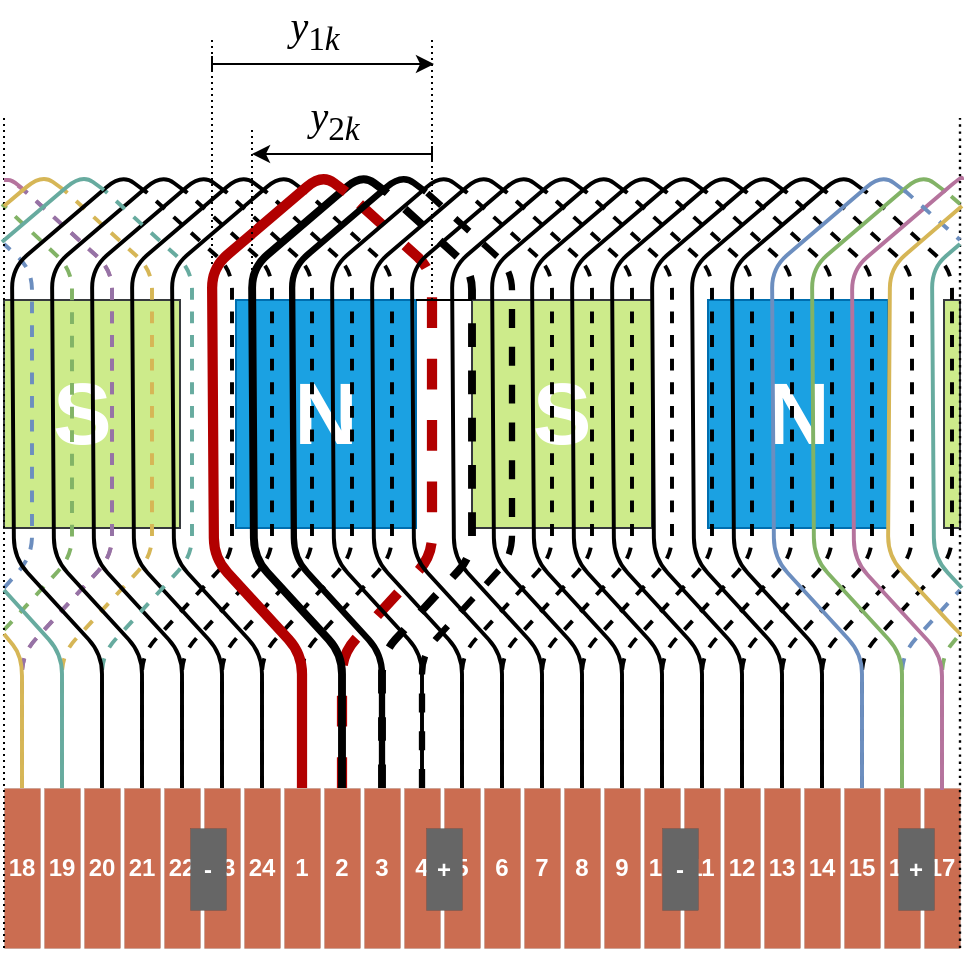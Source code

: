 <mxfile version="27.0.9">
  <diagram name="Page-1" id="zLwfZMLRcO3uAaGRWkhB">
    <mxGraphModel dx="965" dy="1807" grid="1" gridSize="1" guides="1" tooltips="1" connect="1" arrows="1" fold="1" page="1" pageScale="1" pageWidth="827" pageHeight="1169" math="0" shadow="0">
      <root>
        <mxCell id="0" />
        <mxCell id="1" parent="0" />
        <mxCell id="yhztme63bc7gSXWzfOLG-131" value="" style="endArrow=none;html=1;rounded=0;dashed=1;dashPattern=1 2;" edge="1" parent="1">
          <mxGeometry width="50" height="50" relative="1" as="geometry">
            <mxPoint x="265" y="139" as="sourcePoint" />
            <mxPoint x="265" y="-39" as="targetPoint" />
          </mxGeometry>
        </mxCell>
        <mxCell id="yhztme63bc7gSXWzfOLG-104" value="&lt;font style=&quot;color: rgb(255, 255, 255);&quot;&gt;&lt;b style=&quot;&quot;&gt;&lt;span style=&quot;font-size: 44px;&quot;&gt;S&lt;/span&gt;&lt;font style=&quot;font-size: 35px;&quot;&gt;&amp;nbsp;&lt;/font&gt;&lt;/b&gt;&lt;/font&gt;" style="rounded=0;whiteSpace=wrap;html=1;strokeColor=#36393d;fillColor=#cdeb8b;movable=1;resizable=1;rotatable=1;deletable=1;editable=1;locked=0;connectable=1;" vertex="1" parent="1">
          <mxGeometry x="161" y="91" width="88" height="114" as="geometry" />
        </mxCell>
        <mxCell id="yhztme63bc7gSXWzfOLG-86" value="" style="endArrow=none;html=1;rounded=1;exitX=0.5;exitY=0;exitDx=0;exitDy=0;curved=0;strokeWidth=1.968;dashed=1;fillColor=#a20025;strokeColor=#B5739D;" edge="1" parent="1">
          <mxGeometry width="50" height="50" relative="1" as="geometry">
            <mxPoint x="170" y="335" as="sourcePoint" />
            <mxPoint x="161" y="31" as="targetPoint" />
            <Array as="points">
              <mxPoint x="170" y="268" />
              <mxPoint x="215" y="219" />
              <mxPoint x="215" y="76" />
              <mxPoint x="171" y="36" />
              <mxPoint x="164" y="31" />
            </Array>
          </mxGeometry>
        </mxCell>
        <mxCell id="yhztme63bc7gSXWzfOLG-84" value="" style="endArrow=none;html=1;rounded=1;exitX=0.5;exitY=0;exitDx=0;exitDy=0;curved=0;strokeWidth=1.968;dashed=1;fillColor=#fff2cc;strokeColor=#D6B656;" edge="1" parent="1">
          <mxGeometry width="50" height="50" relative="1" as="geometry">
            <mxPoint x="190" y="335" as="sourcePoint" />
            <mxPoint x="191" y="36" as="targetPoint" />
            <Array as="points">
              <mxPoint x="190" y="268" />
              <mxPoint x="235" y="219" />
              <mxPoint x="235" y="76" />
            </Array>
          </mxGeometry>
        </mxCell>
        <mxCell id="yhztme63bc7gSXWzfOLG-120" value="" style="endArrow=none;html=1;rounded=1;curved=0;strokeWidth=1.968;dashed=1;strokeColor=#6C8EBF;" edge="1" parent="1">
          <mxGeometry width="50" height="50" relative="1" as="geometry">
            <mxPoint x="610" y="335" as="sourcePoint" />
            <mxPoint x="639" y="236" as="targetPoint" />
            <Array as="points">
              <mxPoint x="610" y="268" />
            </Array>
          </mxGeometry>
        </mxCell>
        <mxCell id="yhztme63bc7gSXWzfOLG-116" value="" style="endArrow=none;html=1;rounded=1;exitX=0.5;exitY=0;exitDx=0;exitDy=0;curved=0;strokeWidth=1.968;dashed=1;strokeColor=#82B366;" edge="1" parent="1" source="ut4NBQotwpVBYfQdr2g3-36">
          <mxGeometry width="50" height="50" relative="1" as="geometry">
            <mxPoint x="627" y="323" as="sourcePoint" />
            <mxPoint x="639" y="258" as="targetPoint" />
            <Array as="points">
              <mxPoint x="630" y="269" />
            </Array>
          </mxGeometry>
        </mxCell>
        <mxCell id="yhztme63bc7gSXWzfOLG-100" value="&lt;font style=&quot;font-size: 44px; color: rgb(255, 255, 255);&quot;&gt;&lt;b&gt;S&lt;/b&gt;&lt;/font&gt;" style="rounded=0;whiteSpace=wrap;html=1;strokeColor=#36393d;fillColor=#cdeb8b;movable=1;resizable=1;rotatable=1;deletable=1;editable=1;locked=0;connectable=1;" vertex="1" parent="1">
          <mxGeometry x="395" y="91" width="90" height="114" as="geometry" />
        </mxCell>
        <mxCell id="yhztme63bc7gSXWzfOLG-101" value="&lt;font style=&quot;font-size: 44px; color: rgb(255, 255, 255);&quot;&gt;&lt;b&gt;N&lt;/b&gt;&lt;/font&gt;" style="rounded=0;whiteSpace=wrap;html=1;strokeColor=#006EAF;fillColor=#1ba1e2;movable=1;resizable=1;rotatable=1;deletable=1;editable=1;locked=0;connectable=1;fontColor=#ffffff;" vertex="1" parent="1">
          <mxGeometry x="513" y="91" width="90" height="114" as="geometry" />
        </mxCell>
        <mxCell id="yhztme63bc7gSXWzfOLG-102" value="" style="rounded=0;whiteSpace=wrap;html=1;strokeColor=#36393d;fillColor=#cdeb8b;movable=1;resizable=1;rotatable=1;deletable=1;editable=1;locked=0;connectable=1;" vertex="1" parent="1">
          <mxGeometry x="631" y="91" width="8" height="114" as="geometry" />
        </mxCell>
        <mxCell id="yhztme63bc7gSXWzfOLG-96" value="&lt;font style=&quot;font-size: 44px; color: rgb(255, 255, 255);&quot;&gt;&lt;b&gt;N&lt;/b&gt;&lt;/font&gt;" style="rounded=0;whiteSpace=wrap;html=1;strokeColor=#006EAF;fillColor=#1ba1e2;movable=1;resizable=1;rotatable=1;deletable=1;editable=1;locked=0;connectable=1;fontColor=#ffffff;" vertex="1" parent="1">
          <mxGeometry x="277" y="91" width="90" height="114" as="geometry" />
        </mxCell>
        <mxCell id="ut4NBQotwpVBYfQdr2g3-7" value="&lt;span&gt;18&lt;/span&gt;" style="rounded=0;whiteSpace=wrap;html=1;rotation=0;strokeWidth=0;fillColor=#CB6D51;fontStyle=1;fontColor=#FFFFFF;" parent="1" vertex="1">
          <mxGeometry x="161" y="335" width="18" height="80" as="geometry" />
        </mxCell>
        <mxCell id="ut4NBQotwpVBYfQdr2g3-14" value="19" style="rounded=0;whiteSpace=wrap;html=1;rotation=0;strokeWidth=0;fillColor=#CB6D51;fontStyle=1;fontColor=#FFFFFF;" parent="1" vertex="1">
          <mxGeometry x="181" y="335" width="18" height="80" as="geometry" />
        </mxCell>
        <mxCell id="ut4NBQotwpVBYfQdr2g3-15" value="20" style="rounded=0;whiteSpace=wrap;html=1;rotation=0;strokeWidth=0;fillColor=#CB6D51;fontStyle=1;fontColor=#FFFFFF;" parent="1" vertex="1">
          <mxGeometry x="201" y="335" width="18" height="80" as="geometry" />
        </mxCell>
        <mxCell id="ut4NBQotwpVBYfQdr2g3-16" value="21" style="rounded=0;whiteSpace=wrap;html=1;rotation=0;strokeWidth=0;fillColor=#CB6D51;fontStyle=1;fontColor=#FFFFFF;" parent="1" vertex="1">
          <mxGeometry x="221" y="335" width="18" height="80" as="geometry" />
        </mxCell>
        <mxCell id="ut4NBQotwpVBYfQdr2g3-17" value="22" style="rounded=0;whiteSpace=wrap;html=1;rotation=0;strokeWidth=0;fillColor=#CB6D51;fontStyle=1;fontColor=#FFFFFF;" parent="1" vertex="1">
          <mxGeometry x="241" y="335" width="18" height="80" as="geometry" />
        </mxCell>
        <mxCell id="ut4NBQotwpVBYfQdr2g3-18" value="23" style="rounded=0;whiteSpace=wrap;html=1;rotation=0;strokeWidth=0;fillColor=#CB6D51;fontStyle=1;fontColor=#FFFFFF;" parent="1" vertex="1">
          <mxGeometry x="261" y="335" width="18" height="80" as="geometry" />
        </mxCell>
        <mxCell id="ut4NBQotwpVBYfQdr2g3-19" value="24" style="rounded=0;whiteSpace=wrap;html=1;rotation=0;strokeWidth=0;fillColor=#CB6D51;fontStyle=1;fontColor=#FFFFFF;" parent="1" vertex="1">
          <mxGeometry x="281" y="335" width="18" height="80" as="geometry" />
        </mxCell>
        <mxCell id="ut4NBQotwpVBYfQdr2g3-20" value="1" style="rounded=0;whiteSpace=wrap;html=1;rotation=0;strokeWidth=0;fillColor=#CB6D51;fontStyle=1;fontColor=#FFFFFF;" parent="1" vertex="1">
          <mxGeometry x="301" y="335" width="18" height="80" as="geometry" />
        </mxCell>
        <mxCell id="ut4NBQotwpVBYfQdr2g3-21" value="2" style="rounded=0;whiteSpace=wrap;html=1;rotation=0;strokeWidth=0;fillColor=#CB6D51;fontStyle=1;fontColor=#FFFFFF;" parent="1" vertex="1">
          <mxGeometry x="321" y="335" width="18" height="80" as="geometry" />
        </mxCell>
        <mxCell id="ut4NBQotwpVBYfQdr2g3-22" value="3" style="rounded=0;whiteSpace=wrap;html=1;rotation=0;strokeWidth=0;fillColor=#CB6D51;fontStyle=1;fontColor=#FFFFFF;" parent="1" vertex="1">
          <mxGeometry x="341" y="335" width="18" height="80" as="geometry" />
        </mxCell>
        <mxCell id="ut4NBQotwpVBYfQdr2g3-23" value="4" style="rounded=0;whiteSpace=wrap;html=1;rotation=0;strokeWidth=0;fillColor=#CB6D51;fontStyle=1;fontColor=#FFFFFF;" parent="1" vertex="1">
          <mxGeometry x="361" y="335" width="18" height="80" as="geometry" />
        </mxCell>
        <mxCell id="ut4NBQotwpVBYfQdr2g3-24" value="5" style="rounded=0;whiteSpace=wrap;html=1;rotation=0;strokeWidth=0;fillColor=#CB6D51;fontStyle=1;fontColor=#FFFFFF;" parent="1" vertex="1">
          <mxGeometry x="381" y="335" width="18" height="80" as="geometry" />
        </mxCell>
        <mxCell id="ut4NBQotwpVBYfQdr2g3-25" value="6" style="rounded=0;whiteSpace=wrap;html=1;rotation=0;strokeWidth=0;fillColor=#CB6D51;fontStyle=1;fontColor=#FFFFFF;" parent="1" vertex="1">
          <mxGeometry x="401" y="335" width="18" height="80" as="geometry" />
        </mxCell>
        <mxCell id="ut4NBQotwpVBYfQdr2g3-26" value="7" style="rounded=0;whiteSpace=wrap;html=1;rotation=0;strokeWidth=0;fillColor=#CB6D51;fontStyle=1;fontColor=#FFFFFF;" parent="1" vertex="1">
          <mxGeometry x="421" y="335" width="18" height="80" as="geometry" />
        </mxCell>
        <mxCell id="ut4NBQotwpVBYfQdr2g3-27" value="8" style="rounded=0;whiteSpace=wrap;html=1;rotation=0;strokeWidth=0;fillColor=#CB6D51;fontStyle=1;fontColor=#FFFFFF;" parent="1" vertex="1">
          <mxGeometry x="441" y="335" width="18" height="80" as="geometry" />
        </mxCell>
        <mxCell id="ut4NBQotwpVBYfQdr2g3-28" value="9" style="rounded=0;whiteSpace=wrap;html=1;rotation=0;strokeWidth=0;fillColor=#CB6D51;fontStyle=1;fontColor=#FFFFFF;" parent="1" vertex="1">
          <mxGeometry x="461" y="335" width="18" height="80" as="geometry" />
        </mxCell>
        <mxCell id="ut4NBQotwpVBYfQdr2g3-29" value="10" style="rounded=0;whiteSpace=wrap;html=1;rotation=0;strokeWidth=0;fillColor=#CB6D51;fontStyle=1;fontColor=#FFFFFF;" parent="1" vertex="1">
          <mxGeometry x="481" y="335" width="18" height="80" as="geometry" />
        </mxCell>
        <mxCell id="ut4NBQotwpVBYfQdr2g3-30" value="11" style="rounded=0;whiteSpace=wrap;html=1;rotation=0;strokeWidth=0;fillColor=#CB6D51;fontStyle=1;fontColor=#FFFFFF;" parent="1" vertex="1">
          <mxGeometry x="501" y="335" width="18" height="80" as="geometry" />
        </mxCell>
        <mxCell id="ut4NBQotwpVBYfQdr2g3-31" value="12" style="rounded=0;whiteSpace=wrap;html=1;rotation=0;strokeWidth=0;fillColor=#CB6D51;fontStyle=1;fontColor=#FFFFFF;" parent="1" vertex="1">
          <mxGeometry x="521" y="335" width="18" height="80" as="geometry" />
        </mxCell>
        <mxCell id="ut4NBQotwpVBYfQdr2g3-32" value="13" style="rounded=0;whiteSpace=wrap;html=1;rotation=0;strokeWidth=0;fillColor=#CB6D51;fontStyle=1;fontColor=#FFFFFF;" parent="1" vertex="1">
          <mxGeometry x="541" y="335" width="18" height="80" as="geometry" />
        </mxCell>
        <mxCell id="ut4NBQotwpVBYfQdr2g3-33" value="14" style="rounded=0;whiteSpace=wrap;html=1;rotation=0;strokeWidth=0;fillColor=#CB6D51;fontStyle=1;fontColor=#FFFFFF;" parent="1" vertex="1">
          <mxGeometry x="561" y="335" width="18" height="80" as="geometry" />
        </mxCell>
        <mxCell id="ut4NBQotwpVBYfQdr2g3-34" value="15" style="rounded=0;whiteSpace=wrap;html=1;rotation=0;strokeWidth=0;fillColor=#CB6D51;fontStyle=1;fontColor=#FFFFFF;" parent="1" vertex="1">
          <mxGeometry x="581" y="335" width="18" height="80" as="geometry" />
        </mxCell>
        <mxCell id="ut4NBQotwpVBYfQdr2g3-35" value="16" style="rounded=0;whiteSpace=wrap;html=1;rotation=0;strokeWidth=0;fillColor=#CB6D51;fontStyle=1;fontColor=#FFFFFF;" parent="1" vertex="1">
          <mxGeometry x="601" y="335" width="18" height="80" as="geometry" />
        </mxCell>
        <mxCell id="ut4NBQotwpVBYfQdr2g3-36" value="17" style="rounded=0;whiteSpace=wrap;html=1;rotation=0;strokeWidth=0;fillColor=#CB6D51;fontStyle=1;fontColor=#FFFFFF;" parent="1" vertex="1">
          <mxGeometry x="621" y="335" width="18" height="80" as="geometry" />
        </mxCell>
        <mxCell id="yhztme63bc7gSXWzfOLG-24" value="" style="endArrow=none;html=1;rounded=1;exitX=0.5;exitY=0;exitDx=0;exitDy=0;curved=0;strokeWidth=5.118;dashed=1;fillColor=#e51400;strokeColor=#B20000;movable=0;resizable=0;rotatable=0;deletable=0;editable=0;locked=1;connectable=0;" edge="1" parent="1" source="ut4NBQotwpVBYfQdr2g3-21">
          <mxGeometry width="50" height="50" relative="1" as="geometry">
            <mxPoint x="361" y="232" as="sourcePoint" />
            <mxPoint x="331" y="36" as="targetPoint" />
            <Array as="points">
              <mxPoint x="330" y="268" />
              <mxPoint x="375" y="219" />
              <mxPoint x="375" y="76" />
            </Array>
          </mxGeometry>
        </mxCell>
        <mxCell id="yhztme63bc7gSXWzfOLG-36" value="" style="endArrow=none;html=1;rounded=1;exitX=0.5;exitY=0;exitDx=0;exitDy=0;curved=0;strokeWidth=3.937;" edge="1" parent="1">
          <mxGeometry width="50" height="50" relative="1" as="geometry">
            <mxPoint x="330" y="335" as="sourcePoint" />
            <mxPoint x="352" y="37" as="targetPoint" />
            <Array as="points">
              <mxPoint x="330" y="268" />
              <mxPoint x="286" y="220" />
              <mxPoint x="285" y="75" />
              <mxPoint x="340" y="28" />
            </Array>
          </mxGeometry>
        </mxCell>
        <mxCell id="yhztme63bc7gSXWzfOLG-37" value="" style="endArrow=none;html=1;rounded=1;exitX=0.5;exitY=0;exitDx=0;exitDy=0;curved=0;strokeWidth=3.937;dashed=1;" edge="1" parent="1">
          <mxGeometry width="50" height="50" relative="1" as="geometry">
            <mxPoint x="350" y="335" as="sourcePoint" />
            <mxPoint x="351" y="36" as="targetPoint" />
            <Array as="points">
              <mxPoint x="350" y="268" />
              <mxPoint x="395" y="219" />
              <mxPoint x="395" y="76" />
            </Array>
          </mxGeometry>
        </mxCell>
        <mxCell id="yhztme63bc7gSXWzfOLG-38" value="" style="endArrow=none;html=1;rounded=1;exitX=0.5;exitY=0;exitDx=0;exitDy=0;curved=0;strokeWidth=3.15;" edge="1" parent="1">
          <mxGeometry width="50" height="50" relative="1" as="geometry">
            <mxPoint x="350" y="335" as="sourcePoint" />
            <mxPoint x="372" y="37" as="targetPoint" />
            <Array as="points">
              <mxPoint x="350" y="268" />
              <mxPoint x="306" y="220" />
              <mxPoint x="305" y="75" />
              <mxPoint x="360" y="28" />
            </Array>
          </mxGeometry>
        </mxCell>
        <mxCell id="yhztme63bc7gSXWzfOLG-39" value="" style="endArrow=none;html=1;rounded=1;exitX=0.5;exitY=0;exitDx=0;exitDy=0;curved=0;strokeWidth=3.15;dashed=1;" edge="1" parent="1">
          <mxGeometry width="50" height="50" relative="1" as="geometry">
            <mxPoint x="370" y="335" as="sourcePoint" />
            <mxPoint x="371" y="36" as="targetPoint" />
            <Array as="points">
              <mxPoint x="370" y="268" />
              <mxPoint x="415" y="219" />
              <mxPoint x="415" y="76" />
            </Array>
          </mxGeometry>
        </mxCell>
        <mxCell id="yhztme63bc7gSXWzfOLG-40" value="" style="endArrow=none;html=1;rounded=1;exitX=0.5;exitY=0;exitDx=0;exitDy=0;curved=0;strokeWidth=1.968;" edge="1" parent="1">
          <mxGeometry width="50" height="50" relative="1" as="geometry">
            <mxPoint x="370" y="335" as="sourcePoint" />
            <mxPoint x="392" y="37" as="targetPoint" />
            <Array as="points">
              <mxPoint x="370" y="268" />
              <mxPoint x="326" y="220" />
              <mxPoint x="325" y="75" />
              <mxPoint x="380" y="28" />
            </Array>
          </mxGeometry>
        </mxCell>
        <mxCell id="yhztme63bc7gSXWzfOLG-41" value="" style="endArrow=none;html=1;rounded=1;exitX=0.5;exitY=0;exitDx=0;exitDy=0;curved=0;strokeWidth=1.968;dashed=1;" edge="1" parent="1">
          <mxGeometry width="50" height="50" relative="1" as="geometry">
            <mxPoint x="390" y="335" as="sourcePoint" />
            <mxPoint x="391" y="36" as="targetPoint" />
            <Array as="points">
              <mxPoint x="390" y="268" />
              <mxPoint x="435" y="219" />
              <mxPoint x="435" y="76" />
            </Array>
          </mxGeometry>
        </mxCell>
        <mxCell id="yhztme63bc7gSXWzfOLG-42" value="" style="endArrow=none;html=1;rounded=1;exitX=0.5;exitY=0;exitDx=0;exitDy=0;curved=0;strokeWidth=1.968;" edge="1" parent="1">
          <mxGeometry width="50" height="50" relative="1" as="geometry">
            <mxPoint x="390" y="335" as="sourcePoint" />
            <mxPoint x="412" y="37" as="targetPoint" />
            <Array as="points">
              <mxPoint x="390" y="268" />
              <mxPoint x="346" y="220" />
              <mxPoint x="345" y="75" />
              <mxPoint x="400" y="28" />
            </Array>
          </mxGeometry>
        </mxCell>
        <mxCell id="yhztme63bc7gSXWzfOLG-43" value="" style="endArrow=none;html=1;rounded=1;exitX=0.5;exitY=0;exitDx=0;exitDy=0;curved=0;strokeWidth=1.968;dashed=1;" edge="1" parent="1">
          <mxGeometry width="50" height="50" relative="1" as="geometry">
            <mxPoint x="410" y="335" as="sourcePoint" />
            <mxPoint x="411" y="36" as="targetPoint" />
            <Array as="points">
              <mxPoint x="410" y="268" />
              <mxPoint x="455" y="219" />
              <mxPoint x="455" y="76" />
            </Array>
          </mxGeometry>
        </mxCell>
        <mxCell id="yhztme63bc7gSXWzfOLG-44" value="" style="endArrow=none;html=1;rounded=1;exitX=0.5;exitY=0;exitDx=0;exitDy=0;curved=0;strokeWidth=1.968;" edge="1" parent="1">
          <mxGeometry width="50" height="50" relative="1" as="geometry">
            <mxPoint x="410" y="335" as="sourcePoint" />
            <mxPoint x="432" y="37" as="targetPoint" />
            <Array as="points">
              <mxPoint x="410" y="268" />
              <mxPoint x="366" y="220" />
              <mxPoint x="365" y="75" />
              <mxPoint x="420" y="28" />
            </Array>
          </mxGeometry>
        </mxCell>
        <mxCell id="yhztme63bc7gSXWzfOLG-45" value="" style="endArrow=none;html=1;rounded=1;exitX=0.5;exitY=0;exitDx=0;exitDy=0;curved=0;strokeWidth=1.968;dashed=1;" edge="1" parent="1">
          <mxGeometry width="50" height="50" relative="1" as="geometry">
            <mxPoint x="430" y="335" as="sourcePoint" />
            <mxPoint x="431" y="36" as="targetPoint" />
            <Array as="points">
              <mxPoint x="430" y="268" />
              <mxPoint x="475" y="219" />
              <mxPoint x="475" y="76" />
            </Array>
          </mxGeometry>
        </mxCell>
        <mxCell id="yhztme63bc7gSXWzfOLG-46" value="" style="endArrow=none;html=1;rounded=1;exitX=0.5;exitY=0;exitDx=0;exitDy=0;curved=0;strokeWidth=1.968;" edge="1" parent="1">
          <mxGeometry width="50" height="50" relative="1" as="geometry">
            <mxPoint x="430" y="335" as="sourcePoint" />
            <mxPoint x="452" y="37" as="targetPoint" />
            <Array as="points">
              <mxPoint x="430" y="268" />
              <mxPoint x="386" y="220" />
              <mxPoint x="385" y="75" />
              <mxPoint x="440" y="28" />
            </Array>
          </mxGeometry>
        </mxCell>
        <mxCell id="yhztme63bc7gSXWzfOLG-47" value="" style="endArrow=none;html=1;rounded=1;exitX=0.5;exitY=0;exitDx=0;exitDy=0;curved=0;strokeWidth=1.968;dashed=1;" edge="1" parent="1">
          <mxGeometry width="50" height="50" relative="1" as="geometry">
            <mxPoint x="450" y="335" as="sourcePoint" />
            <mxPoint x="451" y="36" as="targetPoint" />
            <Array as="points">
              <mxPoint x="450" y="268" />
              <mxPoint x="495" y="219" />
              <mxPoint x="495" y="76" />
            </Array>
          </mxGeometry>
        </mxCell>
        <mxCell id="yhztme63bc7gSXWzfOLG-48" value="" style="endArrow=none;html=1;rounded=1;exitX=0.5;exitY=0;exitDx=0;exitDy=0;curved=0;strokeWidth=1.968;" edge="1" parent="1">
          <mxGeometry width="50" height="50" relative="1" as="geometry">
            <mxPoint x="450" y="335" as="sourcePoint" />
            <mxPoint x="472" y="37" as="targetPoint" />
            <Array as="points">
              <mxPoint x="450" y="268" />
              <mxPoint x="406" y="220" />
              <mxPoint x="405" y="75" />
              <mxPoint x="460" y="28" />
            </Array>
          </mxGeometry>
        </mxCell>
        <mxCell id="yhztme63bc7gSXWzfOLG-49" value="" style="endArrow=none;html=1;rounded=1;exitX=0.5;exitY=0;exitDx=0;exitDy=0;curved=0;strokeWidth=1.968;dashed=1;" edge="1" parent="1">
          <mxGeometry width="50" height="50" relative="1" as="geometry">
            <mxPoint x="470" y="335" as="sourcePoint" />
            <mxPoint x="471" y="36" as="targetPoint" />
            <Array as="points">
              <mxPoint x="470" y="268" />
              <mxPoint x="515" y="219" />
              <mxPoint x="515" y="76" />
            </Array>
          </mxGeometry>
        </mxCell>
        <mxCell id="yhztme63bc7gSXWzfOLG-50" value="" style="endArrow=none;html=1;rounded=1;exitX=0.5;exitY=0;exitDx=0;exitDy=0;curved=0;strokeWidth=1.968;" edge="1" parent="1">
          <mxGeometry width="50" height="50" relative="1" as="geometry">
            <mxPoint x="470" y="335" as="sourcePoint" />
            <mxPoint x="492" y="37" as="targetPoint" />
            <Array as="points">
              <mxPoint x="470" y="268" />
              <mxPoint x="426" y="220" />
              <mxPoint x="425" y="75" />
              <mxPoint x="480" y="28" />
            </Array>
          </mxGeometry>
        </mxCell>
        <mxCell id="yhztme63bc7gSXWzfOLG-51" value="" style="endArrow=none;html=1;rounded=1;exitX=0.5;exitY=0;exitDx=0;exitDy=0;curved=0;strokeWidth=1.968;dashed=1;" edge="1" parent="1">
          <mxGeometry width="50" height="50" relative="1" as="geometry">
            <mxPoint x="490" y="335" as="sourcePoint" />
            <mxPoint x="491" y="36" as="targetPoint" />
            <Array as="points">
              <mxPoint x="490" y="268" />
              <mxPoint x="535" y="219" />
              <mxPoint x="535" y="76" />
            </Array>
          </mxGeometry>
        </mxCell>
        <mxCell id="yhztme63bc7gSXWzfOLG-52" value="" style="endArrow=none;html=1;rounded=1;exitX=0.5;exitY=0;exitDx=0;exitDy=0;curved=0;strokeWidth=1.968;" edge="1" parent="1">
          <mxGeometry width="50" height="50" relative="1" as="geometry">
            <mxPoint x="490" y="335" as="sourcePoint" />
            <mxPoint x="512" y="37" as="targetPoint" />
            <Array as="points">
              <mxPoint x="490" y="268" />
              <mxPoint x="446" y="220" />
              <mxPoint x="445" y="75" />
              <mxPoint x="500" y="28" />
            </Array>
          </mxGeometry>
        </mxCell>
        <mxCell id="yhztme63bc7gSXWzfOLG-53" value="" style="endArrow=none;html=1;rounded=1;exitX=0.5;exitY=0;exitDx=0;exitDy=0;curved=0;strokeWidth=1.968;dashed=1;" edge="1" parent="1">
          <mxGeometry width="50" height="50" relative="1" as="geometry">
            <mxPoint x="510" y="335" as="sourcePoint" />
            <mxPoint x="511" y="36" as="targetPoint" />
            <Array as="points">
              <mxPoint x="510" y="268" />
              <mxPoint x="555" y="219" />
              <mxPoint x="555" y="76" />
            </Array>
          </mxGeometry>
        </mxCell>
        <mxCell id="yhztme63bc7gSXWzfOLG-54" value="" style="endArrow=none;html=1;rounded=1;exitX=0.5;exitY=0;exitDx=0;exitDy=0;curved=0;strokeWidth=1.968;" edge="1" parent="1">
          <mxGeometry width="50" height="50" relative="1" as="geometry">
            <mxPoint x="510" y="335" as="sourcePoint" />
            <mxPoint x="532" y="37" as="targetPoint" />
            <Array as="points">
              <mxPoint x="510" y="268" />
              <mxPoint x="466" y="220" />
              <mxPoint x="465" y="75" />
              <mxPoint x="520" y="28" />
            </Array>
          </mxGeometry>
        </mxCell>
        <mxCell id="yhztme63bc7gSXWzfOLG-55" value="" style="endArrow=none;html=1;rounded=1;exitX=0.5;exitY=0;exitDx=0;exitDy=0;curved=0;strokeWidth=1.968;dashed=1;" edge="1" parent="1">
          <mxGeometry width="50" height="50" relative="1" as="geometry">
            <mxPoint x="530" y="335" as="sourcePoint" />
            <mxPoint x="531" y="36" as="targetPoint" />
            <Array as="points">
              <mxPoint x="530" y="268" />
              <mxPoint x="575" y="219" />
              <mxPoint x="575" y="76" />
            </Array>
          </mxGeometry>
        </mxCell>
        <mxCell id="yhztme63bc7gSXWzfOLG-56" value="" style="endArrow=none;html=1;rounded=1;exitX=0.5;exitY=0;exitDx=0;exitDy=0;curved=0;strokeWidth=1.968;" edge="1" parent="1">
          <mxGeometry width="50" height="50" relative="1" as="geometry">
            <mxPoint x="530" y="335" as="sourcePoint" />
            <mxPoint x="552" y="37" as="targetPoint" />
            <Array as="points">
              <mxPoint x="530" y="268" />
              <mxPoint x="486" y="220" />
              <mxPoint x="485" y="75" />
              <mxPoint x="540" y="28" />
            </Array>
          </mxGeometry>
        </mxCell>
        <mxCell id="yhztme63bc7gSXWzfOLG-57" value="" style="endArrow=none;html=1;rounded=1;exitX=0.5;exitY=0;exitDx=0;exitDy=0;curved=0;strokeWidth=1.968;dashed=1;" edge="1" parent="1">
          <mxGeometry width="50" height="50" relative="1" as="geometry">
            <mxPoint x="550" y="335" as="sourcePoint" />
            <mxPoint x="551" y="36" as="targetPoint" />
            <Array as="points">
              <mxPoint x="550" y="268" />
              <mxPoint x="595" y="219" />
              <mxPoint x="595" y="76" />
            </Array>
          </mxGeometry>
        </mxCell>
        <mxCell id="yhztme63bc7gSXWzfOLG-58" value="" style="endArrow=none;html=1;rounded=1;exitX=0.5;exitY=0;exitDx=0;exitDy=0;curved=0;strokeWidth=1.968;" edge="1" parent="1">
          <mxGeometry width="50" height="50" relative="1" as="geometry">
            <mxPoint x="550" y="335" as="sourcePoint" />
            <mxPoint x="572" y="37" as="targetPoint" />
            <Array as="points">
              <mxPoint x="550" y="268" />
              <mxPoint x="506" y="220" />
              <mxPoint x="505" y="75" />
              <mxPoint x="560" y="28" />
            </Array>
          </mxGeometry>
        </mxCell>
        <mxCell id="yhztme63bc7gSXWzfOLG-59" value="" style="endArrow=none;html=1;rounded=1;exitX=0.5;exitY=0;exitDx=0;exitDy=0;curved=0;strokeWidth=1.968;dashed=1;" edge="1" parent="1">
          <mxGeometry width="50" height="50" relative="1" as="geometry">
            <mxPoint x="570" y="335" as="sourcePoint" />
            <mxPoint x="571" y="36" as="targetPoint" />
            <Array as="points">
              <mxPoint x="570" y="268" />
              <mxPoint x="615" y="219" />
              <mxPoint x="615" y="76" />
            </Array>
          </mxGeometry>
        </mxCell>
        <mxCell id="yhztme63bc7gSXWzfOLG-60" value="" style="endArrow=none;html=1;rounded=1;exitX=0.5;exitY=0;exitDx=0;exitDy=0;curved=0;strokeWidth=1.968;" edge="1" parent="1">
          <mxGeometry width="50" height="50" relative="1" as="geometry">
            <mxPoint x="570" y="335" as="sourcePoint" />
            <mxPoint x="592" y="37" as="targetPoint" />
            <Array as="points">
              <mxPoint x="570" y="268" />
              <mxPoint x="526" y="220" />
              <mxPoint x="525" y="75" />
              <mxPoint x="580" y="28" />
            </Array>
          </mxGeometry>
        </mxCell>
        <mxCell id="yhztme63bc7gSXWzfOLG-61" value="" style="endArrow=none;html=1;rounded=1;exitX=0.5;exitY=0;exitDx=0;exitDy=0;curved=0;strokeWidth=1.968;dashed=1;" edge="1" parent="1">
          <mxGeometry width="50" height="50" relative="1" as="geometry">
            <mxPoint x="590" y="335" as="sourcePoint" />
            <mxPoint x="591" y="36" as="targetPoint" />
            <Array as="points">
              <mxPoint x="590" y="268" />
              <mxPoint x="635" y="219" />
              <mxPoint x="635" y="76" />
            </Array>
          </mxGeometry>
        </mxCell>
        <mxCell id="yhztme63bc7gSXWzfOLG-62" value="" style="endArrow=none;html=1;rounded=1;exitX=0.5;exitY=0;exitDx=0;exitDy=0;curved=0;strokeWidth=1.968;fillColor=#dae8fc;strokeColor=#6c8ebf;" edge="1" parent="1">
          <mxGeometry width="50" height="50" relative="1" as="geometry">
            <mxPoint x="590" y="335" as="sourcePoint" />
            <mxPoint x="612" y="37" as="targetPoint" />
            <Array as="points">
              <mxPoint x="590" y="268" />
              <mxPoint x="546" y="220" />
              <mxPoint x="545" y="75" />
              <mxPoint x="600" y="28" />
            </Array>
          </mxGeometry>
        </mxCell>
        <mxCell id="yhztme63bc7gSXWzfOLG-63" value="" style="endArrow=none;html=1;rounded=1;curved=0;strokeWidth=1.968;dashed=1;fillColor=#dae8fc;strokeColor=#6c8ebf;" edge="1" parent="1">
          <mxGeometry width="50" height="50" relative="1" as="geometry">
            <mxPoint x="161" y="235" as="sourcePoint" />
            <mxPoint x="161" y="63" as="targetPoint" />
            <Array as="points">
              <mxPoint x="175" y="219" />
              <mxPoint x="175" y="76" />
            </Array>
          </mxGeometry>
        </mxCell>
        <mxCell id="yhztme63bc7gSXWzfOLG-64" value="" style="endArrow=none;html=1;rounded=1;exitX=0.5;exitY=0;exitDx=0;exitDy=0;curved=0;strokeWidth=1.968;fillColor=#d5e8d4;strokeColor=#82B366;" edge="1" parent="1">
          <mxGeometry width="50" height="50" relative="1" as="geometry">
            <mxPoint x="610" y="335" as="sourcePoint" />
            <mxPoint x="632" y="37" as="targetPoint" />
            <Array as="points">
              <mxPoint x="610" y="268" />
              <mxPoint x="566" y="220" />
              <mxPoint x="565" y="75" />
              <mxPoint x="620" y="28" />
            </Array>
          </mxGeometry>
        </mxCell>
        <mxCell id="yhztme63bc7gSXWzfOLG-65" value="" style="endArrow=none;html=1;rounded=1;curved=0;strokeWidth=1.968;dashed=1;fillColor=#d5e8d4;strokeColor=#82B366;" edge="1" parent="1">
          <mxGeometry width="50" height="50" relative="1" as="geometry">
            <mxPoint x="161" y="256" as="sourcePoint" />
            <mxPoint x="160" y="43" as="targetPoint" />
            <Array as="points">
              <mxPoint x="195" y="219" />
              <mxPoint x="195" y="76" />
            </Array>
          </mxGeometry>
        </mxCell>
        <mxCell id="yhztme63bc7gSXWzfOLG-66" value="" style="endArrow=none;html=1;rounded=1;exitX=0.5;exitY=0;exitDx=0;exitDy=0;curved=0;strokeWidth=1.968;fillColor=#e1d5e7;strokeColor=#B5739D;" edge="1" parent="1">
          <mxGeometry width="50" height="50" relative="1" as="geometry">
            <mxPoint x="630" y="336" as="sourcePoint" />
            <mxPoint x="640" y="31" as="targetPoint" />
            <Array as="points">
              <mxPoint x="630" y="269" />
              <mxPoint x="586" y="221" />
              <mxPoint x="585" y="76" />
              <mxPoint x="640" y="29" />
            </Array>
          </mxGeometry>
        </mxCell>
        <mxCell id="yhztme63bc7gSXWzfOLG-67" value="" style="endArrow=none;html=1;rounded=1;exitX=0.5;exitY=0;exitDx=0;exitDy=0;curved=0;strokeWidth=1.968;dashed=1;fillColor=#e1d5e7;strokeColor=#9673a6;" edge="1" parent="1">
          <mxGeometry width="50" height="50" relative="1" as="geometry">
            <mxPoint x="170" y="335" as="sourcePoint" />
            <mxPoint x="171" y="36" as="targetPoint" />
            <Array as="points">
              <mxPoint x="170" y="268" />
              <mxPoint x="215" y="219" />
              <mxPoint x="215" y="76" />
            </Array>
          </mxGeometry>
        </mxCell>
        <mxCell id="yhztme63bc7gSXWzfOLG-68" value="" style="endArrow=none;html=1;rounded=0;exitX=1;exitY=1;exitDx=0;exitDy=0;entryX=1;entryY=1;entryDx=0;entryDy=0;fillColor=#0050ef;strokeColor=#000000;dashed=1;strokeWidth=1.181;dashPattern=1 2;" edge="1" parent="1" source="ut4NBQotwpVBYfQdr2g3-36">
          <mxGeometry width="50" height="50" relative="1" as="geometry">
            <mxPoint x="627" y="408" as="sourcePoint" />
            <mxPoint x="639.0" y="-6.821e-13" as="targetPoint" />
          </mxGeometry>
        </mxCell>
        <mxCell id="yhztme63bc7gSXWzfOLG-71" value="" style="endArrow=none;html=1;rounded=1;exitX=0.5;exitY=0;exitDx=0;exitDy=0;curved=0;strokeWidth=1.968;" edge="1" parent="1">
          <mxGeometry width="50" height="50" relative="1" as="geometry">
            <mxPoint x="290" y="335" as="sourcePoint" />
            <mxPoint x="312" y="37" as="targetPoint" />
            <Array as="points">
              <mxPoint x="290" y="268" />
              <mxPoint x="246" y="220" />
              <mxPoint x="245" y="75" />
              <mxPoint x="300" y="28" />
            </Array>
          </mxGeometry>
        </mxCell>
        <mxCell id="yhztme63bc7gSXWzfOLG-72" value="" style="endArrow=none;html=1;rounded=1;exitX=0.5;exitY=0;exitDx=0;exitDy=0;curved=0;strokeWidth=1.968;dashed=1;" edge="1" parent="1">
          <mxGeometry width="50" height="50" relative="1" as="geometry">
            <mxPoint x="310" y="335" as="sourcePoint" />
            <mxPoint x="311" y="36" as="targetPoint" />
            <Array as="points">
              <mxPoint x="310" y="268" />
              <mxPoint x="355" y="219" />
              <mxPoint x="355" y="76" />
            </Array>
          </mxGeometry>
        </mxCell>
        <mxCell id="yhztme63bc7gSXWzfOLG-74" value="" style="endArrow=none;html=1;rounded=1;exitX=0.5;exitY=0;exitDx=0;exitDy=0;curved=0;strokeWidth=1.968;dashed=1;" edge="1" parent="1">
          <mxGeometry width="50" height="50" relative="1" as="geometry">
            <mxPoint x="290" y="335" as="sourcePoint" />
            <mxPoint x="291" y="36" as="targetPoint" />
            <Array as="points">
              <mxPoint x="290" y="268" />
              <mxPoint x="335" y="219" />
              <mxPoint x="335" y="76" />
            </Array>
          </mxGeometry>
        </mxCell>
        <mxCell id="yhztme63bc7gSXWzfOLG-73" value="" style="endArrow=none;html=1;rounded=1;exitX=0.5;exitY=0;exitDx=0;exitDy=0;curved=0;strokeWidth=1.968;" edge="1" parent="1">
          <mxGeometry width="50" height="50" relative="1" as="geometry">
            <mxPoint x="270" y="335" as="sourcePoint" />
            <mxPoint x="292" y="37" as="targetPoint" />
            <Array as="points">
              <mxPoint x="270" y="268" />
              <mxPoint x="226" y="220" />
              <mxPoint x="225" y="75" />
              <mxPoint x="280" y="28" />
            </Array>
          </mxGeometry>
        </mxCell>
        <mxCell id="yhztme63bc7gSXWzfOLG-75" value="" style="endArrow=none;html=1;rounded=1;exitX=0.5;exitY=0;exitDx=0;exitDy=0;curved=0;strokeWidth=1.968;" edge="1" parent="1">
          <mxGeometry width="50" height="50" relative="1" as="geometry">
            <mxPoint x="250" y="335" as="sourcePoint" />
            <mxPoint x="272" y="37" as="targetPoint" />
            <Array as="points">
              <mxPoint x="250" y="268" />
              <mxPoint x="206" y="220" />
              <mxPoint x="205" y="75" />
              <mxPoint x="260" y="28" />
            </Array>
          </mxGeometry>
        </mxCell>
        <mxCell id="yhztme63bc7gSXWzfOLG-76" value="" style="endArrow=none;html=1;rounded=1;exitX=0.5;exitY=0;exitDx=0;exitDy=0;curved=0;strokeWidth=1.968;dashed=1;" edge="1" parent="1">
          <mxGeometry width="50" height="50" relative="1" as="geometry">
            <mxPoint x="270" y="335" as="sourcePoint" />
            <mxPoint x="271" y="36" as="targetPoint" />
            <Array as="points">
              <mxPoint x="270" y="268" />
              <mxPoint x="315" y="219" />
              <mxPoint x="315" y="76" />
            </Array>
          </mxGeometry>
        </mxCell>
        <mxCell id="yhztme63bc7gSXWzfOLG-77" value="" style="endArrow=none;html=1;rounded=1;exitX=0.5;exitY=0;exitDx=0;exitDy=0;curved=0;strokeWidth=1.968;" edge="1" parent="1">
          <mxGeometry width="50" height="50" relative="1" as="geometry">
            <mxPoint x="230" y="335" as="sourcePoint" />
            <mxPoint x="252" y="37" as="targetPoint" />
            <Array as="points">
              <mxPoint x="230" y="268" />
              <mxPoint x="186" y="220" />
              <mxPoint x="185" y="75" />
              <mxPoint x="240" y="28" />
            </Array>
          </mxGeometry>
        </mxCell>
        <mxCell id="yhztme63bc7gSXWzfOLG-78" value="" style="endArrow=none;html=1;rounded=1;exitX=0.5;exitY=0;exitDx=0;exitDy=0;curved=0;strokeWidth=1.968;dashed=1;" edge="1" parent="1">
          <mxGeometry width="50" height="50" relative="1" as="geometry">
            <mxPoint x="250" y="335" as="sourcePoint" />
            <mxPoint x="251" y="36" as="targetPoint" />
            <Array as="points">
              <mxPoint x="250" y="268" />
              <mxPoint x="295" y="219" />
              <mxPoint x="295" y="76" />
            </Array>
          </mxGeometry>
        </mxCell>
        <mxCell id="yhztme63bc7gSXWzfOLG-80" value="" style="endArrow=none;html=1;rounded=1;exitX=0.5;exitY=0;exitDx=0;exitDy=0;curved=0;strokeWidth=1.968;dashed=1;" edge="1" parent="1">
          <mxGeometry width="50" height="50" relative="1" as="geometry">
            <mxPoint x="230" y="335" as="sourcePoint" />
            <mxPoint x="231" y="36" as="targetPoint" />
            <Array as="points">
              <mxPoint x="230" y="268" />
              <mxPoint x="275" y="219" />
              <mxPoint x="275" y="76" />
            </Array>
          </mxGeometry>
        </mxCell>
        <mxCell id="yhztme63bc7gSXWzfOLG-82" value="" style="endArrow=none;html=1;rounded=1;exitX=0.5;exitY=0;exitDx=0;exitDy=0;curved=0;strokeWidth=1.968;dashed=1;fillColor=#ffe6cc;strokeColor=light-dark(#67AB9F,#996500);" edge="1" parent="1">
          <mxGeometry width="50" height="50" relative="1" as="geometry">
            <mxPoint x="210" y="335" as="sourcePoint" />
            <mxPoint x="211" y="36" as="targetPoint" />
            <Array as="points">
              <mxPoint x="210" y="268" />
              <mxPoint x="255" y="219" />
              <mxPoint x="255" y="76" />
            </Array>
          </mxGeometry>
        </mxCell>
        <mxCell id="yhztme63bc7gSXWzfOLG-94" value="" style="endArrow=none;html=1;rounded=0;exitX=0;exitY=1;exitDx=0;exitDy=0;entryX=0;entryY=1;entryDx=0;entryDy=0;dashed=1;dashPattern=1 2;strokeColor=#000000;" edge="1" parent="1" target="ut4NBQotwpVBYfQdr2g3-7">
          <mxGeometry width="50" height="50" relative="1" as="geometry">
            <mxPoint x="161" y="-2.274e-13" as="sourcePoint" />
            <mxPoint x="310" y="68" as="targetPoint" />
          </mxGeometry>
        </mxCell>
        <mxCell id="yhztme63bc7gSXWzfOLG-107" value="" style="endArrow=none;html=1;rounded=0;exitX=1;exitY=0;exitDx=0;exitDy=0;entryX=0;entryY=0;entryDx=0;entryDy=0;" edge="1" parent="1" source="yhztme63bc7gSXWzfOLG-96" target="yhztme63bc7gSXWzfOLG-100">
          <mxGeometry width="50" height="50" relative="1" as="geometry">
            <mxPoint x="353" y="123" as="sourcePoint" />
            <mxPoint x="403" y="73" as="targetPoint" />
          </mxGeometry>
        </mxCell>
        <mxCell id="yhztme63bc7gSXWzfOLG-109" value="+" style="rounded=0;whiteSpace=wrap;html=1;rotation=0;strokeWidth=0;fillColor=#666666;fontStyle=1;fontColor=#FFFFFF;" vertex="1" parent="1">
          <mxGeometry x="372" y="355" width="18" height="41" as="geometry" />
        </mxCell>
        <mxCell id="yhztme63bc7gSXWzfOLG-110" value="-" style="rounded=0;whiteSpace=wrap;html=1;rotation=0;strokeWidth=0;fillColor=#666666;fontStyle=1;fontColor=#FFFFFF;" vertex="1" parent="1">
          <mxGeometry x="490" y="355" width="18" height="41" as="geometry" />
        </mxCell>
        <mxCell id="yhztme63bc7gSXWzfOLG-111" value="+" style="rounded=0;whiteSpace=wrap;html=1;rotation=0;strokeWidth=0;fillColor=#666666;fontStyle=1;fontColor=#FFFFFF;" vertex="1" parent="1">
          <mxGeometry x="608" y="355" width="18" height="41" as="geometry" />
        </mxCell>
        <mxCell id="yhztme63bc7gSXWzfOLG-112" value="-" style="rounded=0;whiteSpace=wrap;html=1;rotation=0;strokeWidth=0;fillColor=#666666;fontStyle=1;fontColor=#FFFFFF;" vertex="1" parent="1">
          <mxGeometry x="254" y="355" width="18" height="41" as="geometry" />
        </mxCell>
        <mxCell id="yhztme63bc7gSXWzfOLG-115" value="" style="endArrow=none;html=1;rounded=1;strokeWidth=1.968;curved=0;fillColor=#76608a;strokeColor=#B5739D;" edge="1" parent="1">
          <mxGeometry width="50" height="50" relative="1" as="geometry">
            <mxPoint x="161" y="31" as="sourcePoint" />
            <mxPoint x="171" y="36" as="targetPoint" />
            <Array as="points">
              <mxPoint x="165" y="31" />
            </Array>
          </mxGeometry>
        </mxCell>
        <mxCell id="yhztme63bc7gSXWzfOLG-117" value="" style="endArrow=none;html=1;rounded=0;strokeWidth=1.968;dashed=1;strokeColor=#82B366;" edge="1" parent="1">
          <mxGeometry width="50" height="50" relative="1" as="geometry">
            <mxPoint x="639" y="43" as="sourcePoint" />
            <mxPoint x="631" y="36" as="targetPoint" />
          </mxGeometry>
        </mxCell>
        <mxCell id="yhztme63bc7gSXWzfOLG-121" value="" style="endArrow=none;html=1;rounded=0;strokeWidth=1.968;dashed=1;strokeColor=#6C8EBF;" edge="1" parent="1">
          <mxGeometry width="50" height="50" relative="1" as="geometry">
            <mxPoint x="611" y="36" as="sourcePoint" />
            <mxPoint x="639" y="61" as="targetPoint" />
          </mxGeometry>
        </mxCell>
        <mxCell id="yhztme63bc7gSXWzfOLG-123" value="" style="endArrow=none;html=1;rounded=1;curved=0;strokeWidth=1.968;strokeColor=#D6B656;" edge="1" parent="1">
          <mxGeometry width="50" height="50" relative="1" as="geometry">
            <mxPoint x="640" y="258" as="sourcePoint" />
            <mxPoint x="640" y="44" as="targetPoint" />
            <Array as="points">
              <mxPoint x="639" y="258" />
              <mxPoint x="603" y="219" />
              <mxPoint x="604" y="75" />
            </Array>
          </mxGeometry>
        </mxCell>
        <mxCell id="yhztme63bc7gSXWzfOLG-79" value="" style="endArrow=none;html=1;rounded=1;exitX=0.5;exitY=0;exitDx=0;exitDy=0;curved=0;strokeWidth=1.968;" edge="1" parent="1">
          <mxGeometry width="50" height="50" relative="1" as="geometry">
            <mxPoint x="210" y="335" as="sourcePoint" />
            <mxPoint x="232" y="37" as="targetPoint" />
            <Array as="points">
              <mxPoint x="210" y="268" />
              <mxPoint x="166" y="220" />
              <mxPoint x="165" y="75" />
              <mxPoint x="220" y="28" />
            </Array>
          </mxGeometry>
        </mxCell>
        <mxCell id="yhztme63bc7gSXWzfOLG-125" value="" style="endArrow=none;html=1;rounded=1;exitX=0.5;exitY=0;exitDx=0;exitDy=0;curved=0;strokeColor=#D6B656;strokeWidth=1.968;" edge="1" parent="1" source="ut4NBQotwpVBYfQdr2g3-7">
          <mxGeometry width="50" height="50" relative="1" as="geometry">
            <mxPoint x="190" y="358" as="sourcePoint" />
            <mxPoint x="161" y="258" as="targetPoint" />
            <Array as="points">
              <mxPoint x="170" y="269" />
            </Array>
          </mxGeometry>
        </mxCell>
        <mxCell id="yhztme63bc7gSXWzfOLG-126" value="" style="endArrow=none;html=1;rounded=1;curved=0;strokeWidth=1.968;strokeColor=#D6B656;" edge="1" parent="1">
          <mxGeometry width="50" height="50" relative="1" as="geometry">
            <mxPoint x="161" y="44" as="sourcePoint" />
            <mxPoint x="191" y="36" as="targetPoint" />
            <Array as="points">
              <mxPoint x="180" y="28" />
            </Array>
          </mxGeometry>
        </mxCell>
        <mxCell id="yhztme63bc7gSXWzfOLG-127" value="" style="endArrow=none;html=1;rounded=1;exitX=0.5;exitY=0;exitDx=0;exitDy=0;curved=0;strokeWidth=1.968;strokeColor=#67AB9F;" edge="1" parent="1" source="ut4NBQotwpVBYfQdr2g3-14">
          <mxGeometry width="50" height="50" relative="1" as="geometry">
            <mxPoint x="241" y="188" as="sourcePoint" />
            <mxPoint x="161" y="236" as="targetPoint" />
            <Array as="points">
              <mxPoint x="190" y="268" />
            </Array>
          </mxGeometry>
        </mxCell>
        <mxCell id="yhztme63bc7gSXWzfOLG-128" value="" style="endArrow=none;html=1;rounded=1;curved=0;strokeWidth=1.968;strokeColor=#67AB9F;" edge="1" parent="1">
          <mxGeometry width="50" height="50" relative="1" as="geometry">
            <mxPoint x="160" y="62" as="sourcePoint" />
            <mxPoint x="211" y="36" as="targetPoint" />
            <Array as="points">
              <mxPoint x="200" y="28" />
            </Array>
          </mxGeometry>
        </mxCell>
        <mxCell id="yhztme63bc7gSXWzfOLG-23" value="" style="endArrow=none;html=1;rounded=1;exitX=0.5;exitY=0;exitDx=0;exitDy=0;curved=0;strokeWidth=5.118;fillColor=#e51400;strokeColor=#B20000;" edge="1" parent="1" source="ut4NBQotwpVBYfQdr2g3-20">
          <mxGeometry width="50" height="50" relative="1" as="geometry">
            <mxPoint x="281" y="253" as="sourcePoint" />
            <mxPoint x="332" y="37" as="targetPoint" />
            <Array as="points">
              <mxPoint x="310" y="268" />
              <mxPoint x="266" y="220" />
              <mxPoint x="265" y="75" />
              <mxPoint x="320" y="28" />
            </Array>
          </mxGeometry>
        </mxCell>
        <mxCell id="yhztme63bc7gSXWzfOLG-130" value="" style="endArrow=none;html=1;rounded=1;curved=0;strokeWidth=1.968;strokeColor=#67AB9F;" edge="1" parent="1">
          <mxGeometry width="50" height="50" relative="1" as="geometry">
            <mxPoint x="640" y="235" as="sourcePoint" />
            <mxPoint x="639" y="63" as="targetPoint" />
            <Array as="points">
              <mxPoint x="626" y="220" />
              <mxPoint x="625" y="75" />
            </Array>
          </mxGeometry>
        </mxCell>
        <mxCell id="yhztme63bc7gSXWzfOLG-132" value="" style="endArrow=none;html=1;rounded=0;dashed=1;dashPattern=1 2;" edge="1" parent="1">
          <mxGeometry width="50" height="50" relative="1" as="geometry">
            <mxPoint x="375" y="91" as="sourcePoint" />
            <mxPoint x="375" y="-39" as="targetPoint" />
          </mxGeometry>
        </mxCell>
        <mxCell id="yhztme63bc7gSXWzfOLG-133" value="" style="endArrow=none;html=1;rounded=0;dashed=1;dashPattern=1 2;" edge="1" parent="1">
          <mxGeometry width="50" height="50" relative="1" as="geometry">
            <mxPoint x="285" y="91" as="sourcePoint" />
            <mxPoint x="285" y="4" as="targetPoint" />
          </mxGeometry>
        </mxCell>
        <mxCell id="yhztme63bc7gSXWzfOLG-134" value="" style="endArrow=baseDash;startArrow=classic;html=1;rounded=0;startFill=1;endFill=0;" edge="1" parent="1">
          <mxGeometry width="50" height="50" relative="1" as="geometry">
            <mxPoint x="285" y="18" as="sourcePoint" />
            <mxPoint x="375" y="18" as="targetPoint" />
          </mxGeometry>
        </mxCell>
        <mxCell id="yhztme63bc7gSXWzfOLG-135" value="&lt;font style=&quot;font-size: 20px;&quot; face=&quot;Times New Roman&quot;&gt;&lt;i style=&quot;&quot;&gt;y&lt;/i&gt;&lt;sub style=&quot;&quot;&gt;2&lt;i style=&quot;&quot;&gt;k&lt;/i&gt;&lt;/sub&gt;&lt;/font&gt;" style="edgeLabel;html=1;align=center;verticalAlign=bottom;resizable=0;points=[];labelPosition=center;verticalLabelPosition=top;" vertex="1" connectable="0" parent="yhztme63bc7gSXWzfOLG-134">
          <mxGeometry x="-0.091" y="1" relative="1" as="geometry">
            <mxPoint as="offset" />
          </mxGeometry>
        </mxCell>
        <mxCell id="yhztme63bc7gSXWzfOLG-136" value="" style="endArrow=classic;startArrow=baseDash;html=1;rounded=0;startFill=0;" edge="1" parent="1">
          <mxGeometry width="50" height="50" relative="1" as="geometry">
            <mxPoint x="265" y="-27" as="sourcePoint" />
            <mxPoint x="376" y="-27" as="targetPoint" />
          </mxGeometry>
        </mxCell>
        <mxCell id="yhztme63bc7gSXWzfOLG-137" value="&lt;font style=&quot;font-size: 20px;&quot; face=&quot;Times New Roman&quot;&gt;&lt;i style=&quot;&quot;&gt;y&lt;/i&gt;&lt;sub style=&quot;&quot;&gt;1&lt;i style=&quot;&quot;&gt;k&lt;/i&gt;&lt;/sub&gt;&lt;/font&gt;" style="edgeLabel;html=1;align=center;verticalAlign=bottom;resizable=0;points=[];labelPosition=center;verticalLabelPosition=top;" vertex="1" connectable="0" parent="yhztme63bc7gSXWzfOLG-136">
          <mxGeometry x="-0.091" y="1" relative="1" as="geometry">
            <mxPoint as="offset" />
          </mxGeometry>
        </mxCell>
      </root>
    </mxGraphModel>
  </diagram>
</mxfile>
